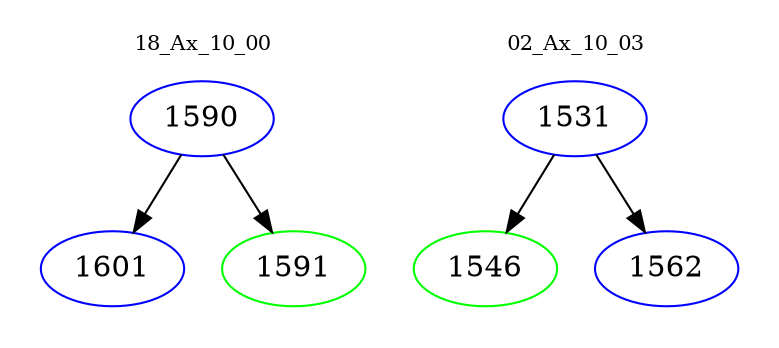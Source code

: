 digraph{
subgraph cluster_0 {
color = white
label = "18_Ax_10_00";
fontsize=10;
T0_1590 [label="1590", color="blue"]
T0_1590 -> T0_1601 [color="black"]
T0_1601 [label="1601", color="blue"]
T0_1590 -> T0_1591 [color="black"]
T0_1591 [label="1591", color="green"]
}
subgraph cluster_1 {
color = white
label = "02_Ax_10_03";
fontsize=10;
T1_1531 [label="1531", color="blue"]
T1_1531 -> T1_1546 [color="black"]
T1_1546 [label="1546", color="green"]
T1_1531 -> T1_1562 [color="black"]
T1_1562 [label="1562", color="blue"]
}
}
